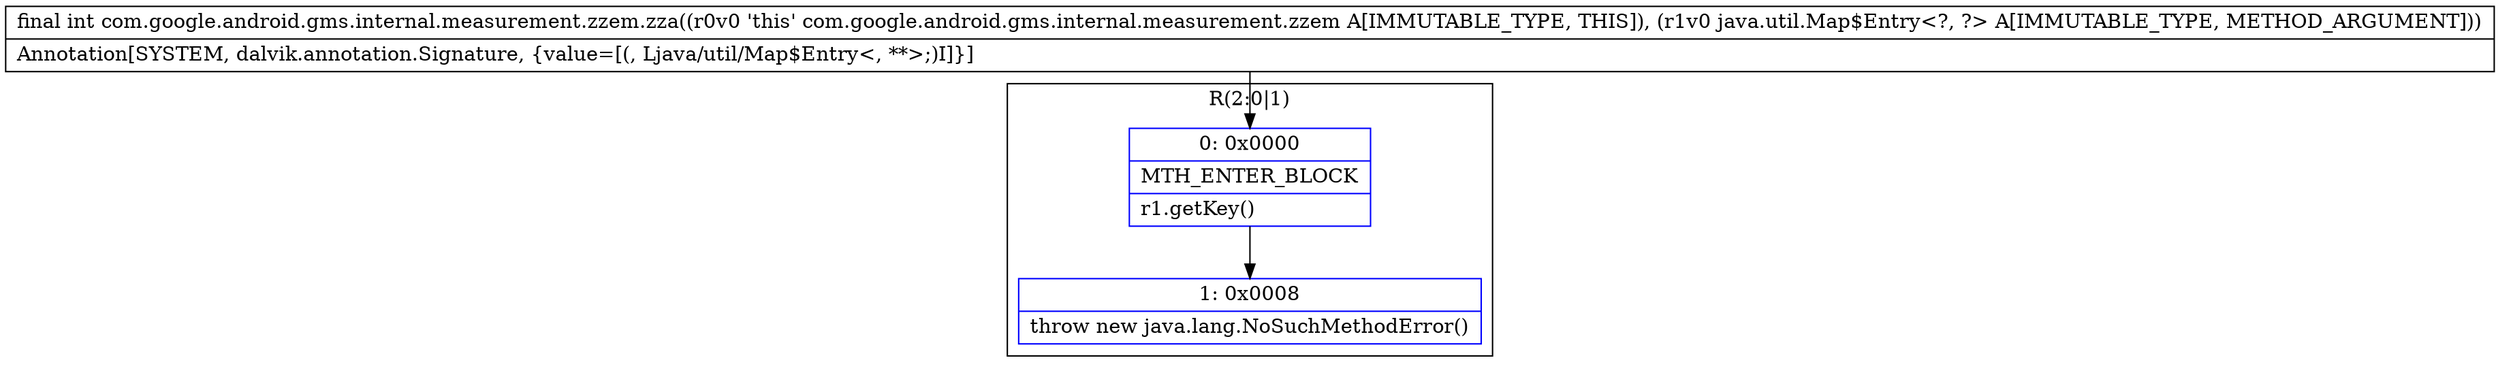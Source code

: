 digraph "CFG forcom.google.android.gms.internal.measurement.zzem.zza(Ljava\/util\/Map$Entry;)I" {
subgraph cluster_Region_1070889421 {
label = "R(2:0|1)";
node [shape=record,color=blue];
Node_0 [shape=record,label="{0\:\ 0x0000|MTH_ENTER_BLOCK\l|r1.getKey()\l}"];
Node_1 [shape=record,label="{1\:\ 0x0008|throw new java.lang.NoSuchMethodError()\l}"];
}
MethodNode[shape=record,label="{final int com.google.android.gms.internal.measurement.zzem.zza((r0v0 'this' com.google.android.gms.internal.measurement.zzem A[IMMUTABLE_TYPE, THIS]), (r1v0 java.util.Map$Entry\<?, ?\> A[IMMUTABLE_TYPE, METHOD_ARGUMENT]))  | Annotation[SYSTEM, dalvik.annotation.Signature, \{value=[(, Ljava\/util\/Map$Entry\<, **\>;)I]\}]\l}"];
MethodNode -> Node_0;
Node_0 -> Node_1;
}

